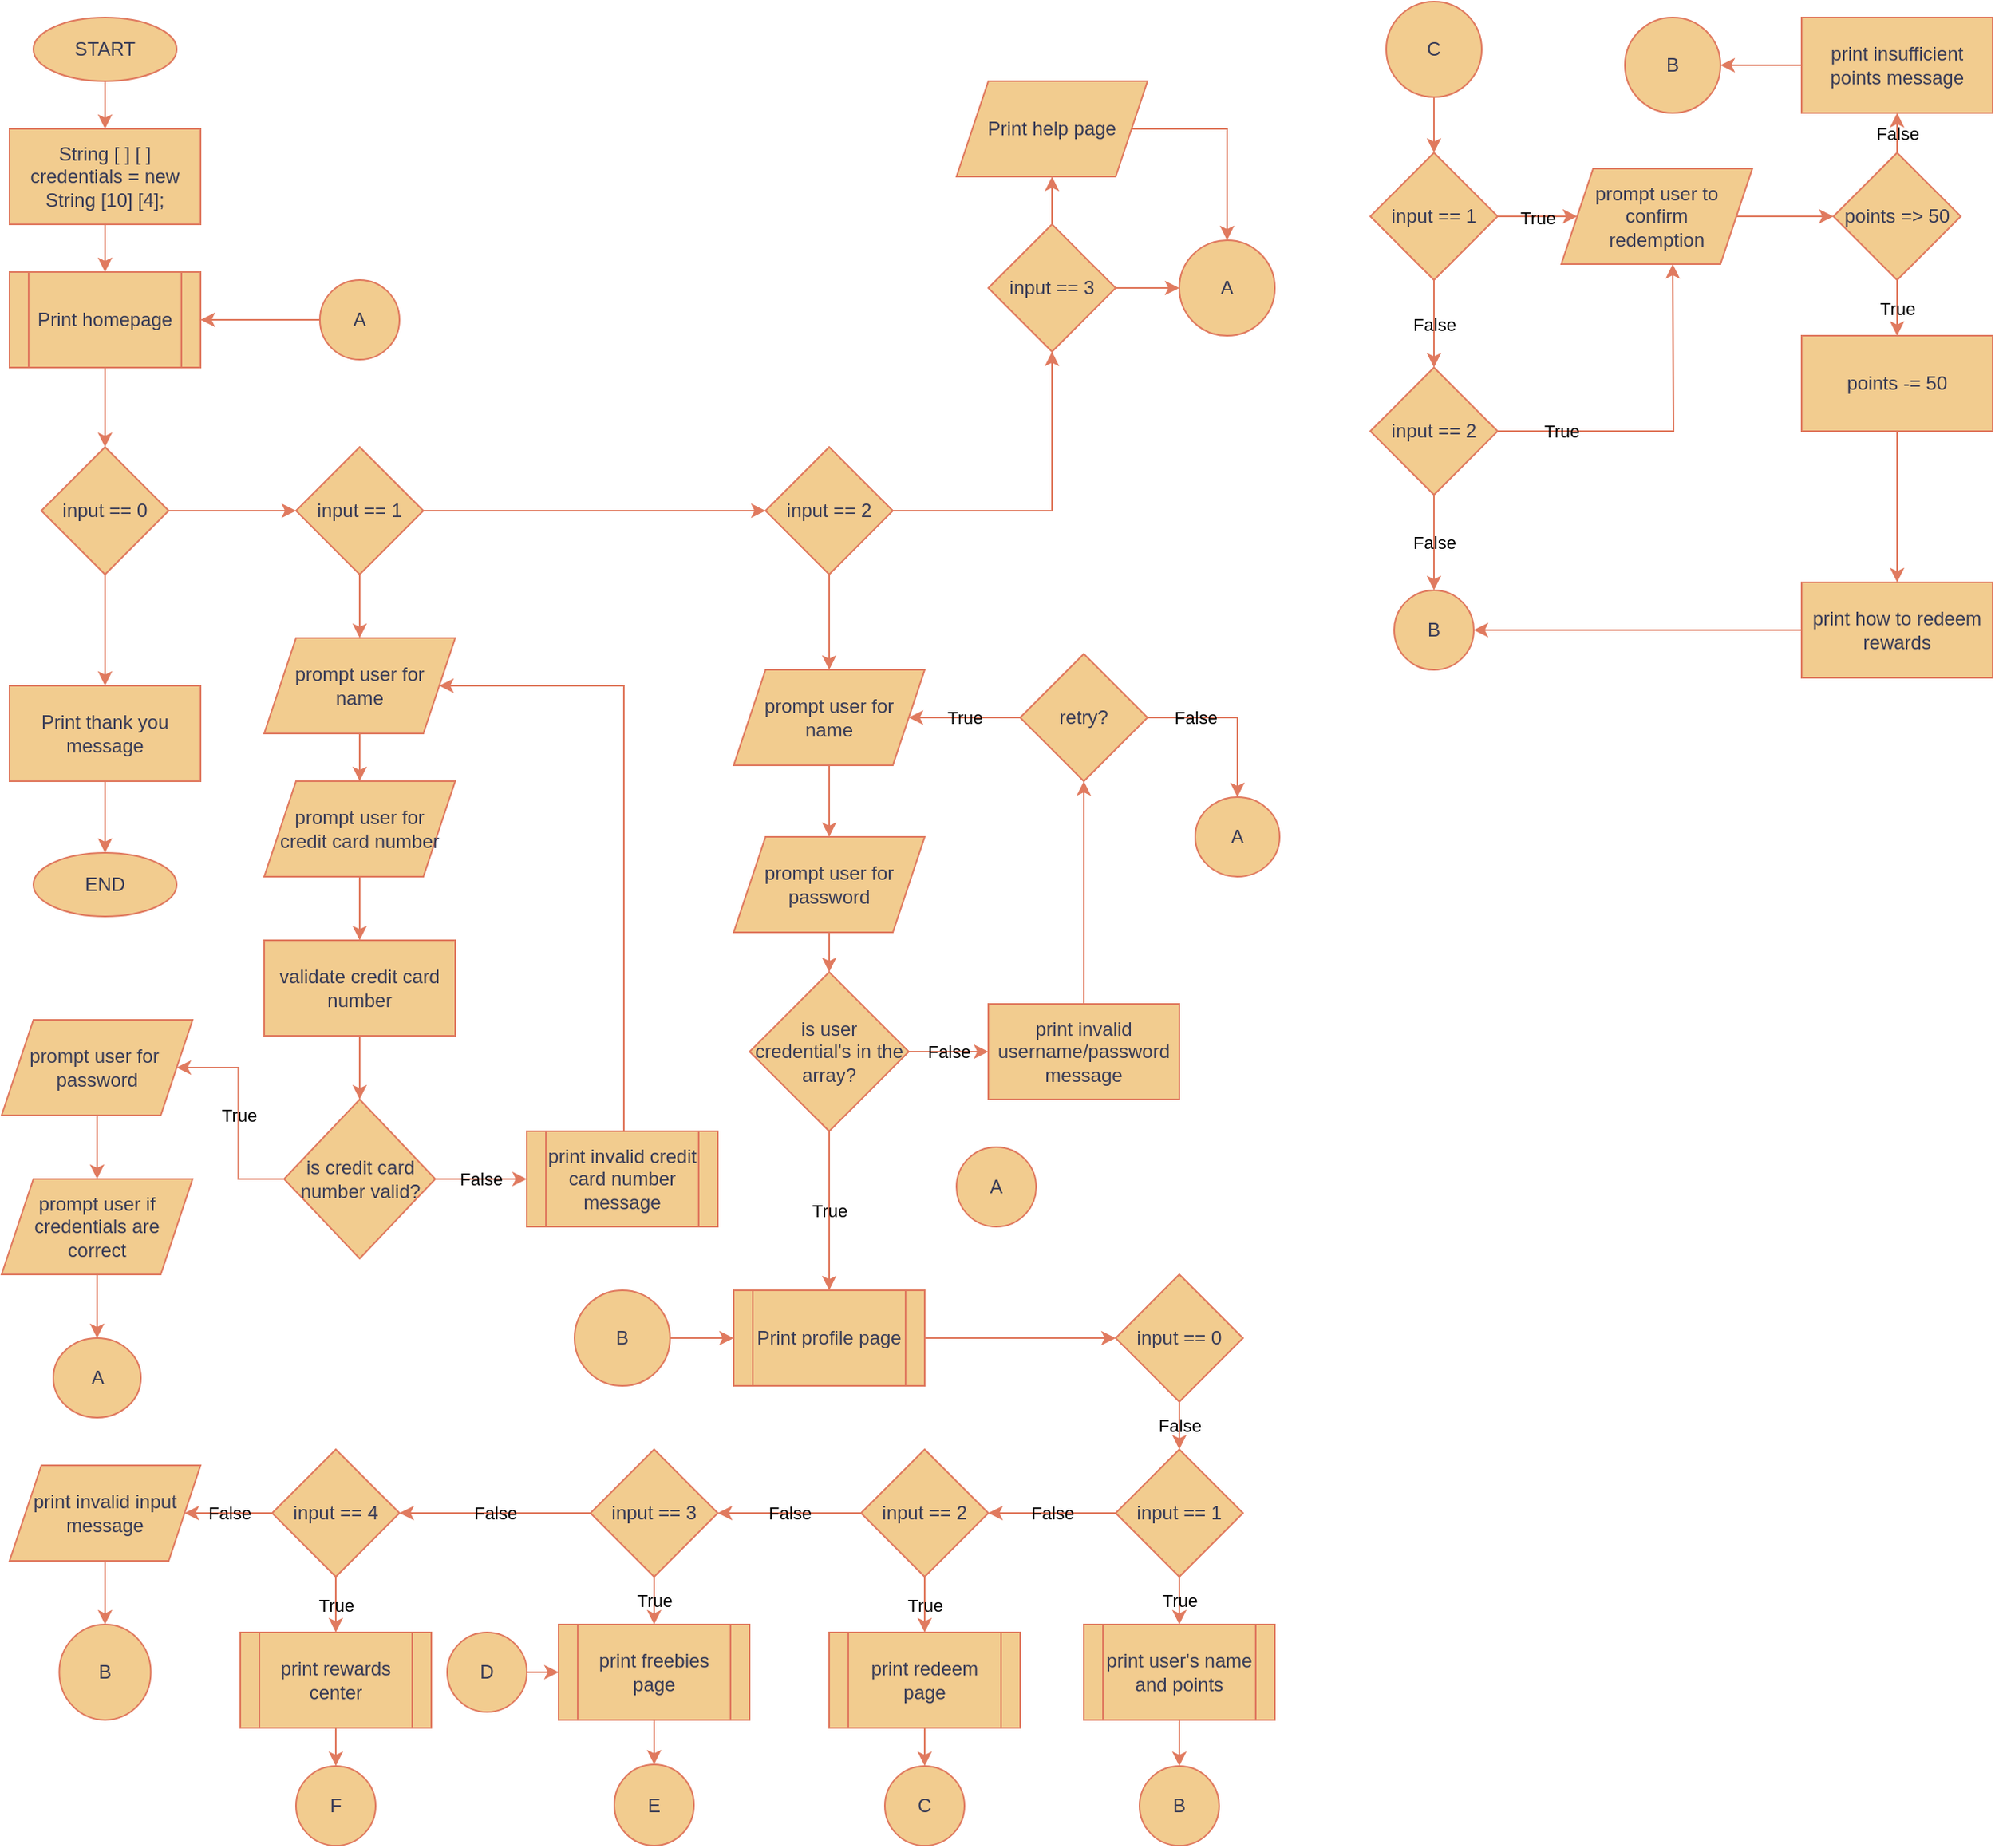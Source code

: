 <mxfile version="21.4.0" type="github">
  <diagram id="C5RBs43oDa-KdzZeNtuy" name="Page-1">
    <mxGraphModel dx="1195" dy="667" grid="1" gridSize="10" guides="1" tooltips="1" connect="1" arrows="1" fold="1" page="1" pageScale="1" pageWidth="827" pageHeight="1169" math="0" shadow="0">
      <root>
        <mxCell id="WIyWlLk6GJQsqaUBKTNV-0" />
        <mxCell id="WIyWlLk6GJQsqaUBKTNV-1" parent="WIyWlLk6GJQsqaUBKTNV-0" />
        <mxCell id="xewsJjiK1BAN4hkDJKhY-4" value="" style="edgeStyle=orthogonalEdgeStyle;rounded=0;orthogonalLoop=1;jettySize=auto;html=1;labelBackgroundColor=none;strokeColor=#E07A5F;fontColor=default;" parent="WIyWlLk6GJQsqaUBKTNV-1" source="xewsJjiK1BAN4hkDJKhY-1" target="xewsJjiK1BAN4hkDJKhY-3" edge="1">
          <mxGeometry relative="1" as="geometry" />
        </mxCell>
        <mxCell id="xewsJjiK1BAN4hkDJKhY-1" value="START" style="ellipse;whiteSpace=wrap;html=1;rounded=0;labelBackgroundColor=none;fillColor=#F2CC8F;strokeColor=#E07A5F;fontColor=#393C56;" parent="WIyWlLk6GJQsqaUBKTNV-1" vertex="1">
          <mxGeometry x="30" y="20" width="90" height="40" as="geometry" />
        </mxCell>
        <mxCell id="xewsJjiK1BAN4hkDJKhY-2" value="END" style="ellipse;whiteSpace=wrap;html=1;rounded=0;labelBackgroundColor=none;fillColor=#F2CC8F;strokeColor=#E07A5F;fontColor=#393C56;" parent="WIyWlLk6GJQsqaUBKTNV-1" vertex="1">
          <mxGeometry x="30" y="545" width="90" height="40" as="geometry" />
        </mxCell>
        <mxCell id="xewsJjiK1BAN4hkDJKhY-6" value="" style="edgeStyle=orthogonalEdgeStyle;rounded=0;orthogonalLoop=1;jettySize=auto;html=1;labelBackgroundColor=none;strokeColor=#E07A5F;fontColor=default;" parent="WIyWlLk6GJQsqaUBKTNV-1" source="xewsJjiK1BAN4hkDJKhY-3" target="xewsJjiK1BAN4hkDJKhY-5" edge="1">
          <mxGeometry relative="1" as="geometry" />
        </mxCell>
        <mxCell id="xewsJjiK1BAN4hkDJKhY-3" value="String [ ] [ ] credentials = new String [10] [4];" style="whiteSpace=wrap;html=1;rounded=0;labelBackgroundColor=none;fillColor=#F2CC8F;strokeColor=#E07A5F;fontColor=#393C56;" parent="WIyWlLk6GJQsqaUBKTNV-1" vertex="1">
          <mxGeometry x="15" y="90" width="120" height="60" as="geometry" />
        </mxCell>
        <mxCell id="xewsJjiK1BAN4hkDJKhY-8" value="" style="edgeStyle=orthogonalEdgeStyle;rounded=0;orthogonalLoop=1;jettySize=auto;html=1;labelBackgroundColor=none;strokeColor=#E07A5F;fontColor=default;" parent="WIyWlLk6GJQsqaUBKTNV-1" source="xewsJjiK1BAN4hkDJKhY-5" target="xewsJjiK1BAN4hkDJKhY-7" edge="1">
          <mxGeometry relative="1" as="geometry" />
        </mxCell>
        <mxCell id="xewsJjiK1BAN4hkDJKhY-5" value="Print homepage" style="shape=process;whiteSpace=wrap;html=1;backgroundOutline=1;rounded=0;labelBackgroundColor=none;fillColor=#F2CC8F;strokeColor=#E07A5F;fontColor=#393C56;" parent="WIyWlLk6GJQsqaUBKTNV-1" vertex="1">
          <mxGeometry x="15" y="180" width="120" height="60" as="geometry" />
        </mxCell>
        <mxCell id="xewsJjiK1BAN4hkDJKhY-10" value="" style="edgeStyle=orthogonalEdgeStyle;rounded=0;orthogonalLoop=1;jettySize=auto;html=1;labelBackgroundColor=none;strokeColor=#E07A5F;fontColor=default;" parent="WIyWlLk6GJQsqaUBKTNV-1" source="xewsJjiK1BAN4hkDJKhY-7" target="xewsJjiK1BAN4hkDJKhY-9" edge="1">
          <mxGeometry relative="1" as="geometry" />
        </mxCell>
        <mxCell id="xewsJjiK1BAN4hkDJKhY-16" value="" style="edgeStyle=orthogonalEdgeStyle;rounded=0;orthogonalLoop=1;jettySize=auto;html=1;labelBackgroundColor=none;strokeColor=#E07A5F;fontColor=default;" parent="WIyWlLk6GJQsqaUBKTNV-1" source="xewsJjiK1BAN4hkDJKhY-7" target="xewsJjiK1BAN4hkDJKhY-15" edge="1">
          <mxGeometry relative="1" as="geometry" />
        </mxCell>
        <mxCell id="xewsJjiK1BAN4hkDJKhY-7" value="input == 0" style="rhombus;whiteSpace=wrap;html=1;rounded=0;labelBackgroundColor=none;fillColor=#F2CC8F;strokeColor=#E07A5F;fontColor=#393C56;" parent="WIyWlLk6GJQsqaUBKTNV-1" vertex="1">
          <mxGeometry x="35" y="290" width="80" height="80" as="geometry" />
        </mxCell>
        <mxCell id="xewsJjiK1BAN4hkDJKhY-12" value="" style="edgeStyle=orthogonalEdgeStyle;rounded=0;orthogonalLoop=1;jettySize=auto;html=1;labelBackgroundColor=none;strokeColor=#E07A5F;fontColor=default;" parent="WIyWlLk6GJQsqaUBKTNV-1" source="xewsJjiK1BAN4hkDJKhY-9" target="xewsJjiK1BAN4hkDJKhY-11" edge="1">
          <mxGeometry relative="1" as="geometry" />
        </mxCell>
        <mxCell id="xewsJjiK1BAN4hkDJKhY-23" value="" style="edgeStyle=orthogonalEdgeStyle;rounded=0;orthogonalLoop=1;jettySize=auto;html=1;labelBackgroundColor=none;strokeColor=#E07A5F;fontColor=default;" parent="WIyWlLk6GJQsqaUBKTNV-1" source="xewsJjiK1BAN4hkDJKhY-9" target="xewsJjiK1BAN4hkDJKhY-20" edge="1">
          <mxGeometry relative="1" as="geometry" />
        </mxCell>
        <mxCell id="xewsJjiK1BAN4hkDJKhY-9" value="input == 1" style="rhombus;whiteSpace=wrap;html=1;rounded=0;labelBackgroundColor=none;fillColor=#F2CC8F;strokeColor=#E07A5F;fontColor=#393C56;" parent="WIyWlLk6GJQsqaUBKTNV-1" vertex="1">
          <mxGeometry x="195" y="290" width="80" height="80" as="geometry" />
        </mxCell>
        <mxCell id="xewsJjiK1BAN4hkDJKhY-14" value="" style="edgeStyle=orthogonalEdgeStyle;rounded=0;orthogonalLoop=1;jettySize=auto;html=1;labelBackgroundColor=none;strokeColor=#E07A5F;fontColor=default;" parent="WIyWlLk6GJQsqaUBKTNV-1" source="xewsJjiK1BAN4hkDJKhY-11" target="xewsJjiK1BAN4hkDJKhY-13" edge="1">
          <mxGeometry relative="1" as="geometry" />
        </mxCell>
        <mxCell id="NZ0IdaPAbxp2bUdvrzzP-13" value="" style="edgeStyle=orthogonalEdgeStyle;rounded=0;orthogonalLoop=1;jettySize=auto;html=1;labelBackgroundColor=none;strokeColor=#E07A5F;fontColor=default;" parent="WIyWlLk6GJQsqaUBKTNV-1" source="xewsJjiK1BAN4hkDJKhY-11" target="NZ0IdaPAbxp2bUdvrzzP-12" edge="1">
          <mxGeometry relative="1" as="geometry" />
        </mxCell>
        <mxCell id="xewsJjiK1BAN4hkDJKhY-11" value="input == 2" style="rhombus;whiteSpace=wrap;html=1;rounded=0;labelBackgroundColor=none;fillColor=#F2CC8F;strokeColor=#E07A5F;fontColor=#393C56;" parent="WIyWlLk6GJQsqaUBKTNV-1" vertex="1">
          <mxGeometry x="490" y="290" width="80" height="80" as="geometry" />
        </mxCell>
        <mxCell id="xewsJjiK1BAN4hkDJKhY-25" value="" style="edgeStyle=orthogonalEdgeStyle;rounded=0;orthogonalLoop=1;jettySize=auto;html=1;labelBackgroundColor=none;strokeColor=#E07A5F;fontColor=default;" parent="WIyWlLk6GJQsqaUBKTNV-1" source="xewsJjiK1BAN4hkDJKhY-13" target="xewsJjiK1BAN4hkDJKhY-22" edge="1">
          <mxGeometry relative="1" as="geometry" />
        </mxCell>
        <mxCell id="NZ0IdaPAbxp2bUdvrzzP-26" value="" style="edgeStyle=orthogonalEdgeStyle;rounded=0;orthogonalLoop=1;jettySize=auto;html=1;labelBackgroundColor=none;strokeColor=#E07A5F;fontColor=default;" parent="WIyWlLk6GJQsqaUBKTNV-1" source="xewsJjiK1BAN4hkDJKhY-13" target="xewsJjiK1BAN4hkDJKhY-30" edge="1">
          <mxGeometry relative="1" as="geometry" />
        </mxCell>
        <mxCell id="xewsJjiK1BAN4hkDJKhY-13" value="input == 3" style="rhombus;whiteSpace=wrap;html=1;rounded=0;labelBackgroundColor=none;fillColor=#F2CC8F;strokeColor=#E07A5F;fontColor=#393C56;" parent="WIyWlLk6GJQsqaUBKTNV-1" vertex="1">
          <mxGeometry x="630" y="150" width="80" height="80" as="geometry" />
        </mxCell>
        <mxCell id="xewsJjiK1BAN4hkDJKhY-17" value="" style="edgeStyle=orthogonalEdgeStyle;rounded=0;orthogonalLoop=1;jettySize=auto;html=1;labelBackgroundColor=none;strokeColor=#E07A5F;fontColor=default;" parent="WIyWlLk6GJQsqaUBKTNV-1" source="xewsJjiK1BAN4hkDJKhY-15" target="xewsJjiK1BAN4hkDJKhY-2" edge="1">
          <mxGeometry relative="1" as="geometry" />
        </mxCell>
        <mxCell id="xewsJjiK1BAN4hkDJKhY-15" value="Print thank you message" style="whiteSpace=wrap;html=1;rounded=0;labelBackgroundColor=none;fillColor=#F2CC8F;strokeColor=#E07A5F;fontColor=#393C56;" parent="WIyWlLk6GJQsqaUBKTNV-1" vertex="1">
          <mxGeometry x="15" y="440" width="120" height="60" as="geometry" />
        </mxCell>
        <mxCell id="NZ0IdaPAbxp2bUdvrzzP-1" value="" style="edgeStyle=orthogonalEdgeStyle;rounded=0;orthogonalLoop=1;jettySize=auto;html=1;labelBackgroundColor=none;strokeColor=#E07A5F;fontColor=default;" parent="WIyWlLk6GJQsqaUBKTNV-1" source="xewsJjiK1BAN4hkDJKhY-20" target="NZ0IdaPAbxp2bUdvrzzP-0" edge="1">
          <mxGeometry relative="1" as="geometry" />
        </mxCell>
        <mxCell id="xewsJjiK1BAN4hkDJKhY-20" value="prompt user for&lt;br&gt;name" style="shape=parallelogram;perimeter=parallelogramPerimeter;whiteSpace=wrap;html=1;fixedSize=1;rounded=0;labelBackgroundColor=none;fillColor=#F2CC8F;strokeColor=#E07A5F;fontColor=#393C56;" parent="WIyWlLk6GJQsqaUBKTNV-1" vertex="1">
          <mxGeometry x="175" y="410" width="120" height="60" as="geometry" />
        </mxCell>
        <mxCell id="xewsJjiK1BAN4hkDJKhY-31" value="" style="edgeStyle=orthogonalEdgeStyle;rounded=0;orthogonalLoop=1;jettySize=auto;html=1;labelBackgroundColor=none;strokeColor=#E07A5F;fontColor=default;" parent="WIyWlLk6GJQsqaUBKTNV-1" source="xewsJjiK1BAN4hkDJKhY-22" target="xewsJjiK1BAN4hkDJKhY-30" edge="1">
          <mxGeometry relative="1" as="geometry" />
        </mxCell>
        <mxCell id="xewsJjiK1BAN4hkDJKhY-22" value="Print help page" style="shape=parallelogram;perimeter=parallelogramPerimeter;whiteSpace=wrap;html=1;fixedSize=1;rounded=0;labelBackgroundColor=none;fillColor=#F2CC8F;strokeColor=#E07A5F;fontColor=#393C56;" parent="WIyWlLk6GJQsqaUBKTNV-1" vertex="1">
          <mxGeometry x="610" y="60" width="120" height="60" as="geometry" />
        </mxCell>
        <mxCell id="xewsJjiK1BAN4hkDJKhY-27" value="" style="edgeStyle=orthogonalEdgeStyle;rounded=0;orthogonalLoop=1;jettySize=auto;html=1;labelBackgroundColor=none;strokeColor=#E07A5F;fontColor=default;" parent="WIyWlLk6GJQsqaUBKTNV-1" source="xewsJjiK1BAN4hkDJKhY-26" target="xewsJjiK1BAN4hkDJKhY-5" edge="1">
          <mxGeometry relative="1" as="geometry" />
        </mxCell>
        <mxCell id="xewsJjiK1BAN4hkDJKhY-26" value="A" style="ellipse;whiteSpace=wrap;html=1;aspect=fixed;rounded=0;labelBackgroundColor=none;fillColor=#F2CC8F;strokeColor=#E07A5F;fontColor=#393C56;" parent="WIyWlLk6GJQsqaUBKTNV-1" vertex="1">
          <mxGeometry x="210" y="185" width="50" height="50" as="geometry" />
        </mxCell>
        <mxCell id="xewsJjiK1BAN4hkDJKhY-30" value="A" style="ellipse;whiteSpace=wrap;html=1;rounded=0;labelBackgroundColor=none;fillColor=#F2CC8F;strokeColor=#E07A5F;fontColor=#393C56;" parent="WIyWlLk6GJQsqaUBKTNV-1" vertex="1">
          <mxGeometry x="750" y="160" width="60" height="60" as="geometry" />
        </mxCell>
        <mxCell id="NZ0IdaPAbxp2bUdvrzzP-3" value="" style="edgeStyle=orthogonalEdgeStyle;rounded=0;orthogonalLoop=1;jettySize=auto;html=1;labelBackgroundColor=none;strokeColor=#E07A5F;fontColor=default;" parent="WIyWlLk6GJQsqaUBKTNV-1" source="NZ0IdaPAbxp2bUdvrzzP-0" target="NZ0IdaPAbxp2bUdvrzzP-2" edge="1">
          <mxGeometry relative="1" as="geometry" />
        </mxCell>
        <mxCell id="NZ0IdaPAbxp2bUdvrzzP-0" value="prompt user for&lt;br&gt;credit card number" style="shape=parallelogram;perimeter=parallelogramPerimeter;whiteSpace=wrap;html=1;fixedSize=1;rounded=0;labelBackgroundColor=none;fillColor=#F2CC8F;strokeColor=#E07A5F;fontColor=#393C56;" parent="WIyWlLk6GJQsqaUBKTNV-1" vertex="1">
          <mxGeometry x="175" y="500" width="120" height="60" as="geometry" />
        </mxCell>
        <mxCell id="NZ0IdaPAbxp2bUdvrzzP-5" value="" style="edgeStyle=orthogonalEdgeStyle;rounded=0;orthogonalLoop=1;jettySize=auto;html=1;labelBackgroundColor=none;strokeColor=#E07A5F;fontColor=default;" parent="WIyWlLk6GJQsqaUBKTNV-1" source="NZ0IdaPAbxp2bUdvrzzP-2" target="NZ0IdaPAbxp2bUdvrzzP-4" edge="1">
          <mxGeometry relative="1" as="geometry" />
        </mxCell>
        <mxCell id="NZ0IdaPAbxp2bUdvrzzP-2" value="validate credit card number" style="whiteSpace=wrap;html=1;rounded=0;labelBackgroundColor=none;fillColor=#F2CC8F;strokeColor=#E07A5F;fontColor=#393C56;" parent="WIyWlLk6GJQsqaUBKTNV-1" vertex="1">
          <mxGeometry x="175" y="600" width="120" height="60" as="geometry" />
        </mxCell>
        <mxCell id="NZ0IdaPAbxp2bUdvrzzP-7" value="False" style="edgeStyle=orthogonalEdgeStyle;rounded=0;orthogonalLoop=1;jettySize=auto;html=1;labelBackgroundColor=none;strokeColor=#E07A5F;fontColor=default;" parent="WIyWlLk6GJQsqaUBKTNV-1" source="NZ0IdaPAbxp2bUdvrzzP-4" edge="1">
          <mxGeometry relative="1" as="geometry">
            <mxPoint x="340" y="750" as="targetPoint" />
          </mxGeometry>
        </mxCell>
        <mxCell id="NZ0IdaPAbxp2bUdvrzzP-64" value="True" style="edgeStyle=orthogonalEdgeStyle;rounded=0;orthogonalLoop=1;jettySize=auto;html=1;labelBackgroundColor=none;strokeColor=#E07A5F;fontColor=default;" parent="WIyWlLk6GJQsqaUBKTNV-1" source="NZ0IdaPAbxp2bUdvrzzP-4" target="NZ0IdaPAbxp2bUdvrzzP-14" edge="1">
          <mxGeometry relative="1" as="geometry" />
        </mxCell>
        <mxCell id="NZ0IdaPAbxp2bUdvrzzP-4" value="is credit card number valid?" style="rhombus;whiteSpace=wrap;html=1;rounded=0;labelBackgroundColor=none;fillColor=#F2CC8F;strokeColor=#E07A5F;fontColor=#393C56;" parent="WIyWlLk6GJQsqaUBKTNV-1" vertex="1">
          <mxGeometry x="187.5" y="700" width="95" height="100" as="geometry" />
        </mxCell>
        <mxCell id="NZ0IdaPAbxp2bUdvrzzP-23" value="" style="edgeStyle=orthogonalEdgeStyle;rounded=0;orthogonalLoop=1;jettySize=auto;html=1;labelBackgroundColor=none;strokeColor=#E07A5F;fontColor=default;" parent="WIyWlLk6GJQsqaUBKTNV-1" source="NZ0IdaPAbxp2bUdvrzzP-12" target="NZ0IdaPAbxp2bUdvrzzP-22" edge="1">
          <mxGeometry relative="1" as="geometry" />
        </mxCell>
        <mxCell id="NZ0IdaPAbxp2bUdvrzzP-12" value="prompt user for&lt;br&gt;name" style="shape=parallelogram;perimeter=parallelogramPerimeter;whiteSpace=wrap;html=1;fixedSize=1;rounded=0;labelBackgroundColor=none;fillColor=#F2CC8F;strokeColor=#E07A5F;fontColor=#393C56;" parent="WIyWlLk6GJQsqaUBKTNV-1" vertex="1">
          <mxGeometry x="470" y="430" width="120" height="60" as="geometry" />
        </mxCell>
        <mxCell id="NZ0IdaPAbxp2bUdvrzzP-65" value="" style="edgeStyle=orthogonalEdgeStyle;rounded=0;orthogonalLoop=1;jettySize=auto;html=1;labelBackgroundColor=none;strokeColor=#E07A5F;fontColor=default;" parent="WIyWlLk6GJQsqaUBKTNV-1" source="NZ0IdaPAbxp2bUdvrzzP-14" target="NZ0IdaPAbxp2bUdvrzzP-19" edge="1">
          <mxGeometry relative="1" as="geometry" />
        </mxCell>
        <mxCell id="NZ0IdaPAbxp2bUdvrzzP-14" value="prompt user for&amp;nbsp;&lt;br&gt;password" style="shape=parallelogram;perimeter=parallelogramPerimeter;whiteSpace=wrap;html=1;fixedSize=1;rounded=0;labelBackgroundColor=none;fillColor=#F2CC8F;strokeColor=#E07A5F;fontColor=#393C56;" parent="WIyWlLk6GJQsqaUBKTNV-1" vertex="1">
          <mxGeometry x="10" y="650" width="120" height="60" as="geometry" />
        </mxCell>
        <mxCell id="NZ0IdaPAbxp2bUdvrzzP-16" style="edgeStyle=orthogonalEdgeStyle;rounded=0;orthogonalLoop=1;jettySize=auto;html=1;exitX=0.5;exitY=0;exitDx=0;exitDy=0;entryX=1;entryY=0.5;entryDx=0;entryDy=0;labelBackgroundColor=none;strokeColor=#E07A5F;fontColor=default;" parent="WIyWlLk6GJQsqaUBKTNV-1" source="NZ0IdaPAbxp2bUdvrzzP-15" target="xewsJjiK1BAN4hkDJKhY-20" edge="1">
          <mxGeometry relative="1" as="geometry">
            <mxPoint x="400" y="430" as="targetPoint" />
            <Array as="points">
              <mxPoint x="401" y="720" />
              <mxPoint x="401" y="440" />
            </Array>
          </mxGeometry>
        </mxCell>
        <mxCell id="NZ0IdaPAbxp2bUdvrzzP-15" value="print invalid credit&lt;br&gt;card number message" style="shape=process;whiteSpace=wrap;html=1;backgroundOutline=1;rounded=0;labelBackgroundColor=none;fillColor=#F2CC8F;strokeColor=#E07A5F;fontColor=#393C56;" parent="WIyWlLk6GJQsqaUBKTNV-1" vertex="1">
          <mxGeometry x="340" y="720" width="120" height="60" as="geometry" />
        </mxCell>
        <mxCell id="NZ0IdaPAbxp2bUdvrzzP-66" value="" style="edgeStyle=orthogonalEdgeStyle;rounded=0;orthogonalLoop=1;jettySize=auto;html=1;labelBackgroundColor=none;strokeColor=#E07A5F;fontColor=default;" parent="WIyWlLk6GJQsqaUBKTNV-1" source="NZ0IdaPAbxp2bUdvrzzP-19" target="NZ0IdaPAbxp2bUdvrzzP-20" edge="1">
          <mxGeometry relative="1" as="geometry" />
        </mxCell>
        <mxCell id="NZ0IdaPAbxp2bUdvrzzP-19" value="prompt user if&lt;br&gt;credentials are correct" style="shape=parallelogram;perimeter=parallelogramPerimeter;whiteSpace=wrap;html=1;fixedSize=1;rounded=0;labelBackgroundColor=none;fillColor=#F2CC8F;strokeColor=#E07A5F;fontColor=#393C56;" parent="WIyWlLk6GJQsqaUBKTNV-1" vertex="1">
          <mxGeometry x="10" y="750" width="120" height="60" as="geometry" />
        </mxCell>
        <mxCell id="NZ0IdaPAbxp2bUdvrzzP-20" value="A" style="ellipse;whiteSpace=wrap;html=1;rounded=0;labelBackgroundColor=none;fillColor=#F2CC8F;strokeColor=#E07A5F;fontColor=#393C56;" parent="WIyWlLk6GJQsqaUBKTNV-1" vertex="1">
          <mxGeometry x="42.5" y="850" width="55" height="50" as="geometry" />
        </mxCell>
        <mxCell id="NZ0IdaPAbxp2bUdvrzzP-25" value="" style="edgeStyle=orthogonalEdgeStyle;rounded=0;orthogonalLoop=1;jettySize=auto;html=1;labelBackgroundColor=none;strokeColor=#E07A5F;fontColor=default;" parent="WIyWlLk6GJQsqaUBKTNV-1" source="NZ0IdaPAbxp2bUdvrzzP-22" target="NZ0IdaPAbxp2bUdvrzzP-24" edge="1">
          <mxGeometry relative="1" as="geometry" />
        </mxCell>
        <mxCell id="NZ0IdaPAbxp2bUdvrzzP-22" value="prompt user for password" style="shape=parallelogram;perimeter=parallelogramPerimeter;whiteSpace=wrap;html=1;fixedSize=1;rounded=0;labelBackgroundColor=none;fillColor=#F2CC8F;strokeColor=#E07A5F;fontColor=#393C56;" parent="WIyWlLk6GJQsqaUBKTNV-1" vertex="1">
          <mxGeometry x="470" y="535" width="120" height="60" as="geometry" />
        </mxCell>
        <mxCell id="NZ0IdaPAbxp2bUdvrzzP-33" value="False" style="edgeStyle=orthogonalEdgeStyle;rounded=0;orthogonalLoop=1;jettySize=auto;html=1;labelBackgroundColor=none;strokeColor=#E07A5F;fontColor=default;" parent="WIyWlLk6GJQsqaUBKTNV-1" source="NZ0IdaPAbxp2bUdvrzzP-24" target="NZ0IdaPAbxp2bUdvrzzP-32" edge="1">
          <mxGeometry relative="1" as="geometry" />
        </mxCell>
        <mxCell id="NZ0IdaPAbxp2bUdvrzzP-40" value="True" style="edgeStyle=orthogonalEdgeStyle;rounded=0;orthogonalLoop=1;jettySize=auto;html=1;labelBackgroundColor=none;strokeColor=#E07A5F;fontColor=default;" parent="WIyWlLk6GJQsqaUBKTNV-1" source="NZ0IdaPAbxp2bUdvrzzP-24" target="NZ0IdaPAbxp2bUdvrzzP-39" edge="1">
          <mxGeometry relative="1" as="geometry" />
        </mxCell>
        <mxCell id="NZ0IdaPAbxp2bUdvrzzP-24" value="is user credential&#39;s in the array?" style="rhombus;whiteSpace=wrap;html=1;rounded=0;labelBackgroundColor=none;fillColor=#F2CC8F;strokeColor=#E07A5F;fontColor=#393C56;" parent="WIyWlLk6GJQsqaUBKTNV-1" vertex="1">
          <mxGeometry x="480" y="620" width="100" height="100" as="geometry" />
        </mxCell>
        <mxCell id="NZ0IdaPAbxp2bUdvrzzP-35" value="" style="edgeStyle=orthogonalEdgeStyle;rounded=0;orthogonalLoop=1;jettySize=auto;html=1;labelBackgroundColor=none;strokeColor=#E07A5F;fontColor=default;" parent="WIyWlLk6GJQsqaUBKTNV-1" source="NZ0IdaPAbxp2bUdvrzzP-32" target="NZ0IdaPAbxp2bUdvrzzP-34" edge="1">
          <mxGeometry relative="1" as="geometry" />
        </mxCell>
        <mxCell id="NZ0IdaPAbxp2bUdvrzzP-32" value="print invalid username/password message" style="whiteSpace=wrap;html=1;rounded=0;labelBackgroundColor=none;fillColor=#F2CC8F;strokeColor=#E07A5F;fontColor=#393C56;" parent="WIyWlLk6GJQsqaUBKTNV-1" vertex="1">
          <mxGeometry x="630" y="640" width="120" height="60" as="geometry" />
        </mxCell>
        <mxCell id="NZ0IdaPAbxp2bUdvrzzP-37" value="False" style="edgeStyle=orthogonalEdgeStyle;rounded=0;orthogonalLoop=1;jettySize=auto;html=1;labelBackgroundColor=none;strokeColor=#E07A5F;fontColor=default;" parent="WIyWlLk6GJQsqaUBKTNV-1" source="NZ0IdaPAbxp2bUdvrzzP-34" target="NZ0IdaPAbxp2bUdvrzzP-36" edge="1">
          <mxGeometry x="-0.437" relative="1" as="geometry">
            <mxPoint as="offset" />
          </mxGeometry>
        </mxCell>
        <mxCell id="NZ0IdaPAbxp2bUdvrzzP-38" value="True" style="edgeStyle=orthogonalEdgeStyle;rounded=0;orthogonalLoop=1;jettySize=auto;html=1;labelBackgroundColor=none;strokeColor=#E07A5F;fontColor=default;" parent="WIyWlLk6GJQsqaUBKTNV-1" source="NZ0IdaPAbxp2bUdvrzzP-34" target="NZ0IdaPAbxp2bUdvrzzP-12" edge="1">
          <mxGeometry relative="1" as="geometry" />
        </mxCell>
        <mxCell id="NZ0IdaPAbxp2bUdvrzzP-34" value="retry?" style="rhombus;whiteSpace=wrap;html=1;rounded=0;labelBackgroundColor=none;fillColor=#F2CC8F;strokeColor=#E07A5F;fontColor=#393C56;" parent="WIyWlLk6GJQsqaUBKTNV-1" vertex="1">
          <mxGeometry x="650" y="420" width="80" height="80" as="geometry" />
        </mxCell>
        <mxCell id="NZ0IdaPAbxp2bUdvrzzP-36" value="A" style="ellipse;whiteSpace=wrap;html=1;rounded=0;labelBackgroundColor=none;fillColor=#F2CC8F;strokeColor=#E07A5F;fontColor=#393C56;" parent="WIyWlLk6GJQsqaUBKTNV-1" vertex="1">
          <mxGeometry x="760" y="510" width="53" height="50" as="geometry" />
        </mxCell>
        <mxCell id="NZ0IdaPAbxp2bUdvrzzP-44" value="" style="edgeStyle=orthogonalEdgeStyle;rounded=0;orthogonalLoop=1;jettySize=auto;html=1;labelBackgroundColor=none;strokeColor=#E07A5F;fontColor=default;" parent="WIyWlLk6GJQsqaUBKTNV-1" source="NZ0IdaPAbxp2bUdvrzzP-39" target="NZ0IdaPAbxp2bUdvrzzP-43" edge="1">
          <mxGeometry relative="1" as="geometry" />
        </mxCell>
        <mxCell id="NZ0IdaPAbxp2bUdvrzzP-39" value="Print profile page" style="shape=process;whiteSpace=wrap;html=1;backgroundOutline=1;rounded=0;labelBackgroundColor=none;fillColor=#F2CC8F;strokeColor=#E07A5F;fontColor=#393C56;" parent="WIyWlLk6GJQsqaUBKTNV-1" vertex="1">
          <mxGeometry x="470" y="820" width="120" height="60" as="geometry" />
        </mxCell>
        <mxCell id="NZ0IdaPAbxp2bUdvrzzP-42" value="" style="edgeStyle=orthogonalEdgeStyle;rounded=0;orthogonalLoop=1;jettySize=auto;html=1;labelBackgroundColor=none;strokeColor=#E07A5F;fontColor=default;" parent="WIyWlLk6GJQsqaUBKTNV-1" source="NZ0IdaPAbxp2bUdvrzzP-41" target="NZ0IdaPAbxp2bUdvrzzP-39" edge="1">
          <mxGeometry relative="1" as="geometry" />
        </mxCell>
        <mxCell id="NZ0IdaPAbxp2bUdvrzzP-41" value="B" style="ellipse;whiteSpace=wrap;html=1;aspect=fixed;rounded=0;labelBackgroundColor=none;fillColor=#F2CC8F;strokeColor=#E07A5F;fontColor=#393C56;" parent="WIyWlLk6GJQsqaUBKTNV-1" vertex="1">
          <mxGeometry x="370" y="820" width="60" height="60" as="geometry" />
        </mxCell>
        <mxCell id="NZ0IdaPAbxp2bUdvrzzP-50" value="False" style="edgeStyle=orthogonalEdgeStyle;rounded=0;orthogonalLoop=1;jettySize=auto;html=1;labelBackgroundColor=none;strokeColor=#E07A5F;fontColor=default;" parent="WIyWlLk6GJQsqaUBKTNV-1" source="NZ0IdaPAbxp2bUdvrzzP-43" target="NZ0IdaPAbxp2bUdvrzzP-49" edge="1">
          <mxGeometry relative="1" as="geometry" />
        </mxCell>
        <mxCell id="NZ0IdaPAbxp2bUdvrzzP-43" value="input == 0" style="rhombus;whiteSpace=wrap;html=1;rounded=0;labelBackgroundColor=none;fillColor=#F2CC8F;strokeColor=#E07A5F;fontColor=#393C56;" parent="WIyWlLk6GJQsqaUBKTNV-1" vertex="1">
          <mxGeometry x="710" y="810" width="80" height="80" as="geometry" />
        </mxCell>
        <mxCell id="NZ0IdaPAbxp2bUdvrzzP-47" value="A" style="ellipse;whiteSpace=wrap;html=1;rounded=0;labelBackgroundColor=none;fillColor=#F2CC8F;strokeColor=#E07A5F;fontColor=#393C56;direction=south;" parent="WIyWlLk6GJQsqaUBKTNV-1" vertex="1">
          <mxGeometry x="610" y="730" width="50" height="50" as="geometry" />
        </mxCell>
        <mxCell id="NZ0IdaPAbxp2bUdvrzzP-52" value="False" style="edgeStyle=orthogonalEdgeStyle;rounded=0;orthogonalLoop=1;jettySize=auto;html=1;labelBackgroundColor=none;strokeColor=#E07A5F;fontColor=default;" parent="WIyWlLk6GJQsqaUBKTNV-1" source="NZ0IdaPAbxp2bUdvrzzP-49" target="NZ0IdaPAbxp2bUdvrzzP-51" edge="1">
          <mxGeometry relative="1" as="geometry" />
        </mxCell>
        <mxCell id="NZ0IdaPAbxp2bUdvrzzP-58" value="True" style="edgeStyle=orthogonalEdgeStyle;rounded=0;orthogonalLoop=1;jettySize=auto;html=1;labelBackgroundColor=none;strokeColor=#E07A5F;fontColor=default;" parent="WIyWlLk6GJQsqaUBKTNV-1" source="NZ0IdaPAbxp2bUdvrzzP-49" target="NZ0IdaPAbxp2bUdvrzzP-57" edge="1">
          <mxGeometry relative="1" as="geometry" />
        </mxCell>
        <mxCell id="NZ0IdaPAbxp2bUdvrzzP-49" value="input == 1" style="rhombus;whiteSpace=wrap;html=1;rounded=0;labelBackgroundColor=none;fillColor=#F2CC8F;strokeColor=#E07A5F;fontColor=#393C56;" parent="WIyWlLk6GJQsqaUBKTNV-1" vertex="1">
          <mxGeometry x="710" y="920" width="80" height="80" as="geometry" />
        </mxCell>
        <mxCell id="NZ0IdaPAbxp2bUdvrzzP-54" value="False" style="edgeStyle=orthogonalEdgeStyle;rounded=0;orthogonalLoop=1;jettySize=auto;html=1;labelBackgroundColor=none;strokeColor=#E07A5F;fontColor=default;" parent="WIyWlLk6GJQsqaUBKTNV-1" source="NZ0IdaPAbxp2bUdvrzzP-51" target="NZ0IdaPAbxp2bUdvrzzP-53" edge="1">
          <mxGeometry relative="1" as="geometry" />
        </mxCell>
        <mxCell id="NZ0IdaPAbxp2bUdvrzzP-62" value="True" style="edgeStyle=orthogonalEdgeStyle;rounded=0;orthogonalLoop=1;jettySize=auto;html=1;labelBackgroundColor=none;strokeColor=#E07A5F;fontColor=default;" parent="WIyWlLk6GJQsqaUBKTNV-1" source="NZ0IdaPAbxp2bUdvrzzP-51" target="NZ0IdaPAbxp2bUdvrzzP-59" edge="1">
          <mxGeometry relative="1" as="geometry" />
        </mxCell>
        <mxCell id="NZ0IdaPAbxp2bUdvrzzP-51" value="input == 2" style="rhombus;whiteSpace=wrap;html=1;rounded=0;labelBackgroundColor=none;fillColor=#F2CC8F;strokeColor=#E07A5F;fontColor=#393C56;" parent="WIyWlLk6GJQsqaUBKTNV-1" vertex="1">
          <mxGeometry x="550" y="920" width="80" height="80" as="geometry" />
        </mxCell>
        <mxCell id="NZ0IdaPAbxp2bUdvrzzP-61" value="True" style="edgeStyle=orthogonalEdgeStyle;rounded=0;orthogonalLoop=1;jettySize=auto;html=1;labelBackgroundColor=none;strokeColor=#E07A5F;fontColor=default;" parent="WIyWlLk6GJQsqaUBKTNV-1" source="NZ0IdaPAbxp2bUdvrzzP-53" target="NZ0IdaPAbxp2bUdvrzzP-60" edge="1">
          <mxGeometry relative="1" as="geometry" />
        </mxCell>
        <mxCell id="NZ0IdaPAbxp2bUdvrzzP-68" value="False" style="edgeStyle=orthogonalEdgeStyle;rounded=0;orthogonalLoop=1;jettySize=auto;html=1;labelBackgroundColor=none;strokeColor=#E07A5F;fontColor=default;" parent="WIyWlLk6GJQsqaUBKTNV-1" source="NZ0IdaPAbxp2bUdvrzzP-53" target="NZ0IdaPAbxp2bUdvrzzP-67" edge="1">
          <mxGeometry relative="1" as="geometry" />
        </mxCell>
        <mxCell id="NZ0IdaPAbxp2bUdvrzzP-53" value="input == 3" style="rhombus;whiteSpace=wrap;html=1;rounded=0;labelBackgroundColor=none;fillColor=#F2CC8F;strokeColor=#E07A5F;fontColor=#393C56;" parent="WIyWlLk6GJQsqaUBKTNV-1" vertex="1">
          <mxGeometry x="380" y="920" width="80" height="80" as="geometry" />
        </mxCell>
        <mxCell id="NZ0IdaPAbxp2bUdvrzzP-141" value="" style="edgeStyle=orthogonalEdgeStyle;rounded=0;orthogonalLoop=1;jettySize=auto;html=1;strokeColor=#E07A5F;fontColor=default;fillColor=#F2CC8F;labelBackgroundColor=none;" parent="WIyWlLk6GJQsqaUBKTNV-1" source="NZ0IdaPAbxp2bUdvrzzP-57" target="NZ0IdaPAbxp2bUdvrzzP-112" edge="1">
          <mxGeometry relative="1" as="geometry" />
        </mxCell>
        <mxCell id="NZ0IdaPAbxp2bUdvrzzP-57" value="print user&#39;s name and points" style="shape=process;whiteSpace=wrap;html=1;backgroundOutline=1;rounded=0;labelBackgroundColor=none;fillColor=#F2CC8F;strokeColor=#E07A5F;fontColor=#393C56;" parent="WIyWlLk6GJQsqaUBKTNV-1" vertex="1">
          <mxGeometry x="690" y="1030" width="120" height="60" as="geometry" />
        </mxCell>
        <mxCell id="NZ0IdaPAbxp2bUdvrzzP-143" value="" style="edgeStyle=orthogonalEdgeStyle;rounded=0;orthogonalLoop=1;jettySize=auto;html=1;strokeColor=#E07A5F;fontColor=default;fillColor=#F2CC8F;labelBackgroundColor=none;" parent="WIyWlLk6GJQsqaUBKTNV-1" source="NZ0IdaPAbxp2bUdvrzzP-59" target="NZ0IdaPAbxp2bUdvrzzP-142" edge="1">
          <mxGeometry relative="1" as="geometry" />
        </mxCell>
        <mxCell id="NZ0IdaPAbxp2bUdvrzzP-59" value="print redeem page" style="shape=process;whiteSpace=wrap;html=1;backgroundOutline=1;rounded=0;labelBackgroundColor=none;fillColor=#F2CC8F;strokeColor=#E07A5F;fontColor=#393C56;" parent="WIyWlLk6GJQsqaUBKTNV-1" vertex="1">
          <mxGeometry x="530" y="1035" width="120" height="60" as="geometry" />
        </mxCell>
        <mxCell id="NZ0IdaPAbxp2bUdvrzzP-145" value="" style="edgeStyle=orthogonalEdgeStyle;rounded=0;orthogonalLoop=1;jettySize=auto;html=1;strokeColor=#E07A5F;fontColor=default;fillColor=#F2CC8F;labelBackgroundColor=none;" parent="WIyWlLk6GJQsqaUBKTNV-1" source="NZ0IdaPAbxp2bUdvrzzP-60" target="NZ0IdaPAbxp2bUdvrzzP-144" edge="1">
          <mxGeometry relative="1" as="geometry" />
        </mxCell>
        <mxCell id="NZ0IdaPAbxp2bUdvrzzP-60" value="print freebies page" style="shape=process;whiteSpace=wrap;html=1;backgroundOutline=1;rounded=0;labelBackgroundColor=none;fillColor=#F2CC8F;strokeColor=#E07A5F;fontColor=#393C56;" parent="WIyWlLk6GJQsqaUBKTNV-1" vertex="1">
          <mxGeometry x="360" y="1030" width="120" height="60" as="geometry" />
        </mxCell>
        <mxCell id="NZ0IdaPAbxp2bUdvrzzP-70" value="True" style="edgeStyle=orthogonalEdgeStyle;rounded=0;orthogonalLoop=1;jettySize=auto;html=1;labelBackgroundColor=none;strokeColor=#E07A5F;fontColor=default;" parent="WIyWlLk6GJQsqaUBKTNV-1" source="NZ0IdaPAbxp2bUdvrzzP-67" target="NZ0IdaPAbxp2bUdvrzzP-69" edge="1">
          <mxGeometry relative="1" as="geometry" />
        </mxCell>
        <mxCell id="NZ0IdaPAbxp2bUdvrzzP-79" value="False" style="edgeStyle=orthogonalEdgeStyle;rounded=0;orthogonalLoop=1;jettySize=auto;html=1;labelBackgroundColor=none;strokeColor=#E07A5F;fontColor=default;" parent="WIyWlLk6GJQsqaUBKTNV-1" source="NZ0IdaPAbxp2bUdvrzzP-67" target="NZ0IdaPAbxp2bUdvrzzP-78" edge="1">
          <mxGeometry relative="1" as="geometry" />
        </mxCell>
        <mxCell id="NZ0IdaPAbxp2bUdvrzzP-67" value="input == 4" style="rhombus;whiteSpace=wrap;html=1;rounded=0;labelBackgroundColor=none;fillColor=#F2CC8F;strokeColor=#E07A5F;fontColor=#393C56;" parent="WIyWlLk6GJQsqaUBKTNV-1" vertex="1">
          <mxGeometry x="180" y="920" width="80" height="80" as="geometry" />
        </mxCell>
        <mxCell id="NZ0IdaPAbxp2bUdvrzzP-149" value="" style="edgeStyle=orthogonalEdgeStyle;rounded=0;orthogonalLoop=1;jettySize=auto;html=1;strokeColor=#E07A5F;fontColor=default;fillColor=#F2CC8F;labelBackgroundColor=none;" parent="WIyWlLk6GJQsqaUBKTNV-1" source="NZ0IdaPAbxp2bUdvrzzP-69" target="NZ0IdaPAbxp2bUdvrzzP-148" edge="1">
          <mxGeometry relative="1" as="geometry" />
        </mxCell>
        <mxCell id="NZ0IdaPAbxp2bUdvrzzP-69" value="print rewards center" style="shape=process;whiteSpace=wrap;html=1;backgroundOutline=1;rounded=0;labelBackgroundColor=none;fillColor=#F2CC8F;strokeColor=#E07A5F;fontColor=#393C56;" parent="WIyWlLk6GJQsqaUBKTNV-1" vertex="1">
          <mxGeometry x="160" y="1035" width="120" height="60" as="geometry" />
        </mxCell>
        <mxCell id="NZ0IdaPAbxp2bUdvrzzP-81" value="" style="edgeStyle=orthogonalEdgeStyle;rounded=0;orthogonalLoop=1;jettySize=auto;html=1;labelBackgroundColor=none;strokeColor=#E07A5F;fontColor=default;" parent="WIyWlLk6GJQsqaUBKTNV-1" source="NZ0IdaPAbxp2bUdvrzzP-78" target="NZ0IdaPAbxp2bUdvrzzP-80" edge="1">
          <mxGeometry relative="1" as="geometry" />
        </mxCell>
        <mxCell id="NZ0IdaPAbxp2bUdvrzzP-78" value="print invalid input message" style="shape=parallelogram;perimeter=parallelogramPerimeter;whiteSpace=wrap;html=1;fixedSize=1;rounded=0;labelBackgroundColor=none;fillColor=#F2CC8F;strokeColor=#E07A5F;fontColor=#393C56;" parent="WIyWlLk6GJQsqaUBKTNV-1" vertex="1">
          <mxGeometry x="15" y="930" width="120" height="60" as="geometry" />
        </mxCell>
        <mxCell id="NZ0IdaPAbxp2bUdvrzzP-80" value="B" style="ellipse;whiteSpace=wrap;html=1;rounded=0;labelBackgroundColor=none;fillColor=#F2CC8F;strokeColor=#E07A5F;fontColor=#393C56;" parent="WIyWlLk6GJQsqaUBKTNV-1" vertex="1">
          <mxGeometry x="46.25" y="1030" width="57.5" height="60" as="geometry" />
        </mxCell>
        <mxCell id="NZ0IdaPAbxp2bUdvrzzP-83" value="" style="edgeStyle=orthogonalEdgeStyle;rounded=0;orthogonalLoop=1;jettySize=auto;html=1;strokeColor=#E07A5F;labelBackgroundColor=none;fontColor=default;" parent="WIyWlLk6GJQsqaUBKTNV-1" source="NZ0IdaPAbxp2bUdvrzzP-82" target="NZ0IdaPAbxp2bUdvrzzP-60" edge="1">
          <mxGeometry relative="1" as="geometry" />
        </mxCell>
        <mxCell id="NZ0IdaPAbxp2bUdvrzzP-82" value="D" style="ellipse;whiteSpace=wrap;html=1;aspect=fixed;strokeColor=#E07A5F;fontColor=#393C56;fillColor=#F2CC8F;labelBackgroundColor=none;" parent="WIyWlLk6GJQsqaUBKTNV-1" vertex="1">
          <mxGeometry x="290" y="1035" width="50" height="50" as="geometry" />
        </mxCell>
        <mxCell id="NZ0IdaPAbxp2bUdvrzzP-112" value="B" style="ellipse;whiteSpace=wrap;html=1;fillColor=#F2CC8F;strokeColor=#E07A5F;fontColor=#393C56;labelBackgroundColor=none;" parent="WIyWlLk6GJQsqaUBKTNV-1" vertex="1">
          <mxGeometry x="725" y="1119" width="50" height="50" as="geometry" />
        </mxCell>
        <mxCell id="NZ0IdaPAbxp2bUdvrzzP-142" value="C" style="ellipse;whiteSpace=wrap;html=1;aspect=fixed;strokeColor=#E07A5F;fontColor=#393C56;fillColor=#F2CC8F;labelBackgroundColor=none;" parent="WIyWlLk6GJQsqaUBKTNV-1" vertex="1">
          <mxGeometry x="565" y="1119" width="50" height="50" as="geometry" />
        </mxCell>
        <mxCell id="NZ0IdaPAbxp2bUdvrzzP-144" value="E" style="ellipse;whiteSpace=wrap;html=1;fillColor=#F2CC8F;strokeColor=#E07A5F;fontColor=#393C56;rounded=0;labelBackgroundColor=none;" parent="WIyWlLk6GJQsqaUBKTNV-1" vertex="1">
          <mxGeometry x="395" y="1118" width="50" height="51" as="geometry" />
        </mxCell>
        <mxCell id="NZ0IdaPAbxp2bUdvrzzP-148" value="F" style="ellipse;whiteSpace=wrap;html=1;aspect=fixed;strokeColor=#E07A5F;fontColor=#393C56;fillColor=#F2CC8F;labelBackgroundColor=none;" parent="WIyWlLk6GJQsqaUBKTNV-1" vertex="1">
          <mxGeometry x="195" y="1119" width="50" height="50" as="geometry" />
        </mxCell>
        <mxCell id="278NPGIk2SRVoYU2lvEK-3" value="" style="edgeStyle=orthogonalEdgeStyle;rounded=0;orthogonalLoop=1;jettySize=auto;html=1;labelBackgroundColor=none;strokeColor=#E07A5F;fontColor=default;" edge="1" parent="WIyWlLk6GJQsqaUBKTNV-1" source="A0EBeyBmqIDYWnSevF5W-0" target="278NPGIk2SRVoYU2lvEK-2">
          <mxGeometry relative="1" as="geometry" />
        </mxCell>
        <mxCell id="A0EBeyBmqIDYWnSevF5W-0" value="C" style="ellipse;whiteSpace=wrap;html=1;aspect=fixed;labelBackgroundColor=none;fillColor=#F2CC8F;strokeColor=#E07A5F;fontColor=#393C56;" parent="WIyWlLk6GJQsqaUBKTNV-1" vertex="1">
          <mxGeometry x="880" y="10" width="60" height="60" as="geometry" />
        </mxCell>
        <mxCell id="278NPGIk2SRVoYU2lvEK-9" value="False" style="edgeStyle=orthogonalEdgeStyle;rounded=0;orthogonalLoop=1;jettySize=auto;html=1;labelBackgroundColor=none;strokeColor=#E07A5F;fontColor=default;" edge="1" parent="WIyWlLk6GJQsqaUBKTNV-1" source="278NPGIk2SRVoYU2lvEK-2" target="278NPGIk2SRVoYU2lvEK-8">
          <mxGeometry relative="1" as="geometry" />
        </mxCell>
        <mxCell id="278NPGIk2SRVoYU2lvEK-16" value="True" style="edgeStyle=orthogonalEdgeStyle;rounded=0;orthogonalLoop=1;jettySize=auto;html=1;labelBackgroundColor=none;strokeColor=#E07A5F;fontColor=default;" edge="1" parent="WIyWlLk6GJQsqaUBKTNV-1" source="278NPGIk2SRVoYU2lvEK-2">
          <mxGeometry relative="1" as="geometry">
            <mxPoint x="1000" y="145" as="targetPoint" />
          </mxGeometry>
        </mxCell>
        <mxCell id="278NPGIk2SRVoYU2lvEK-2" value="input == 1" style="rhombus;whiteSpace=wrap;html=1;fillColor=#F2CC8F;strokeColor=#E07A5F;fontColor=#393C56;labelBackgroundColor=none;" vertex="1" parent="WIyWlLk6GJQsqaUBKTNV-1">
          <mxGeometry x="870" y="105" width="80" height="80" as="geometry" />
        </mxCell>
        <mxCell id="278NPGIk2SRVoYU2lvEK-13" value="False" style="edgeStyle=orthogonalEdgeStyle;rounded=0;orthogonalLoop=1;jettySize=auto;html=1;labelBackgroundColor=none;strokeColor=#E07A5F;fontColor=default;" edge="1" parent="WIyWlLk6GJQsqaUBKTNV-1" source="278NPGIk2SRVoYU2lvEK-8" target="278NPGIk2SRVoYU2lvEK-12">
          <mxGeometry relative="1" as="geometry" />
        </mxCell>
        <mxCell id="278NPGIk2SRVoYU2lvEK-15" value="True" style="edgeStyle=orthogonalEdgeStyle;rounded=0;orthogonalLoop=1;jettySize=auto;html=1;labelBackgroundColor=none;strokeColor=#E07A5F;fontColor=default;" edge="1" parent="WIyWlLk6GJQsqaUBKTNV-1" source="278NPGIk2SRVoYU2lvEK-8">
          <mxGeometry x="-0.628" relative="1" as="geometry">
            <mxPoint x="1060" y="175" as="targetPoint" />
            <mxPoint as="offset" />
          </mxGeometry>
        </mxCell>
        <mxCell id="278NPGIk2SRVoYU2lvEK-8" value="input == 2" style="rhombus;whiteSpace=wrap;html=1;fillColor=#F2CC8F;strokeColor=#E07A5F;fontColor=#393C56;labelBackgroundColor=none;" vertex="1" parent="WIyWlLk6GJQsqaUBKTNV-1">
          <mxGeometry x="870" y="240" width="80" height="80" as="geometry" />
        </mxCell>
        <mxCell id="278NPGIk2SRVoYU2lvEK-12" value="B" style="ellipse;whiteSpace=wrap;html=1;fillColor=#F2CC8F;strokeColor=#E07A5F;fontColor=#393C56;labelBackgroundColor=none;" vertex="1" parent="WIyWlLk6GJQsqaUBKTNV-1">
          <mxGeometry x="885" y="380" width="50" height="50" as="geometry" />
        </mxCell>
        <mxCell id="278NPGIk2SRVoYU2lvEK-19" value="" style="edgeStyle=orthogonalEdgeStyle;rounded=0;orthogonalLoop=1;jettySize=auto;html=1;strokeColor=#E07A5F;fontColor=default;fillColor=#F2CC8F;labelBackgroundColor=none;" edge="1" parent="WIyWlLk6GJQsqaUBKTNV-1" source="278NPGIk2SRVoYU2lvEK-17" target="278NPGIk2SRVoYU2lvEK-18">
          <mxGeometry relative="1" as="geometry" />
        </mxCell>
        <mxCell id="278NPGIk2SRVoYU2lvEK-17" value="prompt user to confirm&lt;br&gt;redemption" style="shape=parallelogram;perimeter=parallelogramPerimeter;whiteSpace=wrap;html=1;fixedSize=1;labelBackgroundColor=none;fillColor=#F2CC8F;strokeColor=#E07A5F;fontColor=#393C56;" vertex="1" parent="WIyWlLk6GJQsqaUBKTNV-1">
          <mxGeometry x="990" y="115" width="120" height="60" as="geometry" />
        </mxCell>
        <mxCell id="278NPGIk2SRVoYU2lvEK-21" value="False" style="edgeStyle=orthogonalEdgeStyle;rounded=0;orthogonalLoop=1;jettySize=auto;html=1;strokeColor=#E07A5F;fontColor=default;fillColor=#F2CC8F;labelBackgroundColor=none;" edge="1" parent="WIyWlLk6GJQsqaUBKTNV-1" source="278NPGIk2SRVoYU2lvEK-18" target="278NPGIk2SRVoYU2lvEK-20">
          <mxGeometry relative="1" as="geometry" />
        </mxCell>
        <mxCell id="278NPGIk2SRVoYU2lvEK-23" value="True" style="edgeStyle=orthogonalEdgeStyle;rounded=0;orthogonalLoop=1;jettySize=auto;html=1;strokeColor=#E07A5F;fontColor=default;fillColor=#F2CC8F;labelBackgroundColor=none;" edge="1" parent="WIyWlLk6GJQsqaUBKTNV-1" source="278NPGIk2SRVoYU2lvEK-18" target="278NPGIk2SRVoYU2lvEK-22">
          <mxGeometry relative="1" as="geometry" />
        </mxCell>
        <mxCell id="278NPGIk2SRVoYU2lvEK-18" value="points =&amp;gt; 50" style="rhombus;whiteSpace=wrap;html=1;fillColor=#F2CC8F;strokeColor=#E07A5F;fontColor=#393C56;labelBackgroundColor=none;" vertex="1" parent="WIyWlLk6GJQsqaUBKTNV-1">
          <mxGeometry x="1161" y="105" width="80" height="80" as="geometry" />
        </mxCell>
        <mxCell id="278NPGIk2SRVoYU2lvEK-25" value="" style="edgeStyle=orthogonalEdgeStyle;rounded=0;orthogonalLoop=1;jettySize=auto;html=1;strokeColor=#E07A5F;fontColor=default;fillColor=#F2CC8F;labelBackgroundColor=none;" edge="1" parent="WIyWlLk6GJQsqaUBKTNV-1" source="278NPGIk2SRVoYU2lvEK-20" target="278NPGIk2SRVoYU2lvEK-24">
          <mxGeometry relative="1" as="geometry" />
        </mxCell>
        <mxCell id="278NPGIk2SRVoYU2lvEK-20" value="print insufficient points message" style="whiteSpace=wrap;html=1;fillColor=#F2CC8F;strokeColor=#E07A5F;fontColor=#393C56;labelBackgroundColor=none;" vertex="1" parent="WIyWlLk6GJQsqaUBKTNV-1">
          <mxGeometry x="1141" y="20" width="120" height="60" as="geometry" />
        </mxCell>
        <mxCell id="278NPGIk2SRVoYU2lvEK-27" value="" style="edgeStyle=orthogonalEdgeStyle;rounded=0;orthogonalLoop=1;jettySize=auto;html=1;strokeColor=#E07A5F;fontColor=default;fillColor=#F2CC8F;labelBackgroundColor=none;" edge="1" parent="WIyWlLk6GJQsqaUBKTNV-1" source="278NPGIk2SRVoYU2lvEK-22" target="278NPGIk2SRVoYU2lvEK-26">
          <mxGeometry relative="1" as="geometry" />
        </mxCell>
        <mxCell id="278NPGIk2SRVoYU2lvEK-22" value="points -= 50" style="whiteSpace=wrap;html=1;fillColor=#F2CC8F;strokeColor=#E07A5F;fontColor=#393C56;labelBackgroundColor=none;" vertex="1" parent="WIyWlLk6GJQsqaUBKTNV-1">
          <mxGeometry x="1141" y="220" width="120" height="60" as="geometry" />
        </mxCell>
        <mxCell id="278NPGIk2SRVoYU2lvEK-24" value="B" style="ellipse;whiteSpace=wrap;html=1;fillColor=#F2CC8F;strokeColor=#E07A5F;fontColor=#393C56;labelBackgroundColor=none;" vertex="1" parent="WIyWlLk6GJQsqaUBKTNV-1">
          <mxGeometry x="1030" y="20" width="60" height="60" as="geometry" />
        </mxCell>
        <mxCell id="278NPGIk2SRVoYU2lvEK-28" value="" style="edgeStyle=orthogonalEdgeStyle;rounded=0;orthogonalLoop=1;jettySize=auto;html=1;strokeColor=#E07A5F;fontColor=default;fillColor=#F2CC8F;labelBackgroundColor=none;" edge="1" parent="WIyWlLk6GJQsqaUBKTNV-1" source="278NPGIk2SRVoYU2lvEK-26" target="278NPGIk2SRVoYU2lvEK-12">
          <mxGeometry relative="1" as="geometry" />
        </mxCell>
        <mxCell id="278NPGIk2SRVoYU2lvEK-26" value="print how to redeem rewards" style="whiteSpace=wrap;html=1;fillColor=#F2CC8F;strokeColor=#E07A5F;fontColor=#393C56;labelBackgroundColor=none;" vertex="1" parent="WIyWlLk6GJQsqaUBKTNV-1">
          <mxGeometry x="1141" y="375" width="120" height="60" as="geometry" />
        </mxCell>
      </root>
    </mxGraphModel>
  </diagram>
</mxfile>
